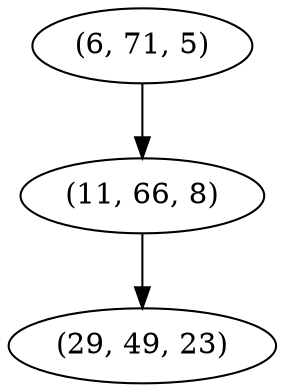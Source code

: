 digraph tree {
    "(6, 71, 5)";
    "(11, 66, 8)";
    "(29, 49, 23)";
    "(6, 71, 5)" -> "(11, 66, 8)";
    "(11, 66, 8)" -> "(29, 49, 23)";
}
